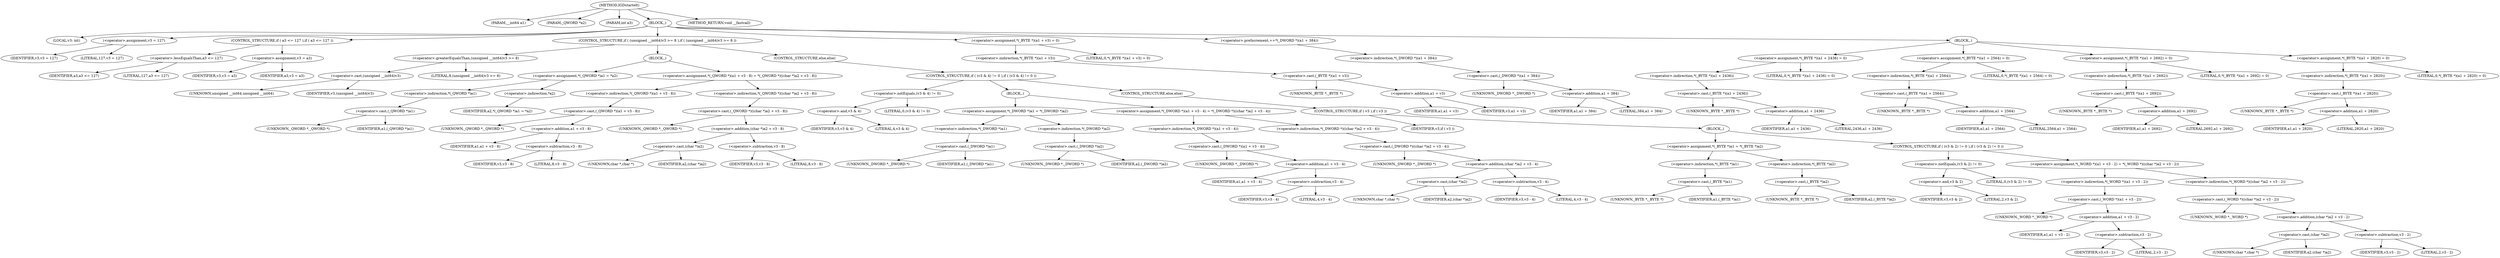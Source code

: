 digraph IGDstartelt {  
"1000102" [label = "(METHOD,IGDstartelt)" ]
"1000103" [label = "(PARAM,__int64 a1)" ]
"1000104" [label = "(PARAM,_QWORD *a2)" ]
"1000105" [label = "(PARAM,int a3)" ]
"1000106" [label = "(BLOCK,,)" ]
"1000107" [label = "(LOCAL,v3: int)" ]
"1000108" [label = "(<operator>.assignment,v3 = 127)" ]
"1000109" [label = "(IDENTIFIER,v3,v3 = 127)" ]
"1000110" [label = "(LITERAL,127,v3 = 127)" ]
"1000111" [label = "(CONTROL_STRUCTURE,if ( a3 <= 127 ),if ( a3 <= 127 ))" ]
"1000112" [label = "(<operator>.lessEqualsThan,a3 <= 127)" ]
"1000113" [label = "(IDENTIFIER,a3,a3 <= 127)" ]
"1000114" [label = "(LITERAL,127,a3 <= 127)" ]
"1000115" [label = "(<operator>.assignment,v3 = a3)" ]
"1000116" [label = "(IDENTIFIER,v3,v3 = a3)" ]
"1000117" [label = "(IDENTIFIER,a3,v3 = a3)" ]
"1000118" [label = "(CONTROL_STRUCTURE,if ( (unsigned __int64)v3 >= 8 ),if ( (unsigned __int64)v3 >= 8 ))" ]
"1000119" [label = "(<operator>.greaterEqualsThan,(unsigned __int64)v3 >= 8)" ]
"1000120" [label = "(<operator>.cast,(unsigned __int64)v3)" ]
"1000121" [label = "(UNKNOWN,unsigned __int64,unsigned __int64)" ]
"1000122" [label = "(IDENTIFIER,v3,(unsigned __int64)v3)" ]
"1000123" [label = "(LITERAL,8,(unsigned __int64)v3 >= 8)" ]
"1000124" [label = "(BLOCK,,)" ]
"1000125" [label = "(<operator>.assignment,*(_QWORD *)a1 = *a2)" ]
"1000126" [label = "(<operator>.indirection,*(_QWORD *)a1)" ]
"1000127" [label = "(<operator>.cast,(_QWORD *)a1)" ]
"1000128" [label = "(UNKNOWN,_QWORD *,_QWORD *)" ]
"1000129" [label = "(IDENTIFIER,a1,(_QWORD *)a1)" ]
"1000130" [label = "(<operator>.indirection,*a2)" ]
"1000131" [label = "(IDENTIFIER,a2,*(_QWORD *)a1 = *a2)" ]
"1000132" [label = "(<operator>.assignment,*(_QWORD *)(a1 + v3 - 8) = *(_QWORD *)((char *)a2 + v3 - 8))" ]
"1000133" [label = "(<operator>.indirection,*(_QWORD *)(a1 + v3 - 8))" ]
"1000134" [label = "(<operator>.cast,(_QWORD *)(a1 + v3 - 8))" ]
"1000135" [label = "(UNKNOWN,_QWORD *,_QWORD *)" ]
"1000136" [label = "(<operator>.addition,a1 + v3 - 8)" ]
"1000137" [label = "(IDENTIFIER,a1,a1 + v3 - 8)" ]
"1000138" [label = "(<operator>.subtraction,v3 - 8)" ]
"1000139" [label = "(IDENTIFIER,v3,v3 - 8)" ]
"1000140" [label = "(LITERAL,8,v3 - 8)" ]
"1000141" [label = "(<operator>.indirection,*(_QWORD *)((char *)a2 + v3 - 8))" ]
"1000142" [label = "(<operator>.cast,(_QWORD *)((char *)a2 + v3 - 8))" ]
"1000143" [label = "(UNKNOWN,_QWORD *,_QWORD *)" ]
"1000144" [label = "(<operator>.addition,(char *)a2 + v3 - 8)" ]
"1000145" [label = "(<operator>.cast,(char *)a2)" ]
"1000146" [label = "(UNKNOWN,char *,char *)" ]
"1000147" [label = "(IDENTIFIER,a2,(char *)a2)" ]
"1000148" [label = "(<operator>.subtraction,v3 - 8)" ]
"1000149" [label = "(IDENTIFIER,v3,v3 - 8)" ]
"1000150" [label = "(LITERAL,8,v3 - 8)" ]
"1000151" [label = "(CONTROL_STRUCTURE,else,else)" ]
"1000152" [label = "(CONTROL_STRUCTURE,if ( (v3 & 4) != 0 ),if ( (v3 & 4) != 0 ))" ]
"1000153" [label = "(<operator>.notEquals,(v3 & 4) != 0)" ]
"1000154" [label = "(<operator>.and,v3 & 4)" ]
"1000155" [label = "(IDENTIFIER,v3,v3 & 4)" ]
"1000156" [label = "(LITERAL,4,v3 & 4)" ]
"1000157" [label = "(LITERAL,0,(v3 & 4) != 0)" ]
"1000158" [label = "(BLOCK,,)" ]
"1000159" [label = "(<operator>.assignment,*(_DWORD *)a1 = *(_DWORD *)a2)" ]
"1000160" [label = "(<operator>.indirection,*(_DWORD *)a1)" ]
"1000161" [label = "(<operator>.cast,(_DWORD *)a1)" ]
"1000162" [label = "(UNKNOWN,_DWORD *,_DWORD *)" ]
"1000163" [label = "(IDENTIFIER,a1,(_DWORD *)a1)" ]
"1000164" [label = "(<operator>.indirection,*(_DWORD *)a2)" ]
"1000165" [label = "(<operator>.cast,(_DWORD *)a2)" ]
"1000166" [label = "(UNKNOWN,_DWORD *,_DWORD *)" ]
"1000167" [label = "(IDENTIFIER,a2,(_DWORD *)a2)" ]
"1000168" [label = "(<operator>.assignment,*(_DWORD *)(a1 + v3 - 4) = *(_DWORD *)((char *)a2 + v3 - 4))" ]
"1000169" [label = "(<operator>.indirection,*(_DWORD *)(a1 + v3 - 4))" ]
"1000170" [label = "(<operator>.cast,(_DWORD *)(a1 + v3 - 4))" ]
"1000171" [label = "(UNKNOWN,_DWORD *,_DWORD *)" ]
"1000172" [label = "(<operator>.addition,a1 + v3 - 4)" ]
"1000173" [label = "(IDENTIFIER,a1,a1 + v3 - 4)" ]
"1000174" [label = "(<operator>.subtraction,v3 - 4)" ]
"1000175" [label = "(IDENTIFIER,v3,v3 - 4)" ]
"1000176" [label = "(LITERAL,4,v3 - 4)" ]
"1000177" [label = "(<operator>.indirection,*(_DWORD *)((char *)a2 + v3 - 4))" ]
"1000178" [label = "(<operator>.cast,(_DWORD *)((char *)a2 + v3 - 4))" ]
"1000179" [label = "(UNKNOWN,_DWORD *,_DWORD *)" ]
"1000180" [label = "(<operator>.addition,(char *)a2 + v3 - 4)" ]
"1000181" [label = "(<operator>.cast,(char *)a2)" ]
"1000182" [label = "(UNKNOWN,char *,char *)" ]
"1000183" [label = "(IDENTIFIER,a2,(char *)a2)" ]
"1000184" [label = "(<operator>.subtraction,v3 - 4)" ]
"1000185" [label = "(IDENTIFIER,v3,v3 - 4)" ]
"1000186" [label = "(LITERAL,4,v3 - 4)" ]
"1000187" [label = "(CONTROL_STRUCTURE,else,else)" ]
"1000188" [label = "(CONTROL_STRUCTURE,if ( v3 ),if ( v3 ))" ]
"1000189" [label = "(IDENTIFIER,v3,if ( v3 ))" ]
"1000190" [label = "(BLOCK,,)" ]
"1000191" [label = "(<operator>.assignment,*(_BYTE *)a1 = *(_BYTE *)a2)" ]
"1000192" [label = "(<operator>.indirection,*(_BYTE *)a1)" ]
"1000193" [label = "(<operator>.cast,(_BYTE *)a1)" ]
"1000194" [label = "(UNKNOWN,_BYTE *,_BYTE *)" ]
"1000195" [label = "(IDENTIFIER,a1,(_BYTE *)a1)" ]
"1000196" [label = "(<operator>.indirection,*(_BYTE *)a2)" ]
"1000197" [label = "(<operator>.cast,(_BYTE *)a2)" ]
"1000198" [label = "(UNKNOWN,_BYTE *,_BYTE *)" ]
"1000199" [label = "(IDENTIFIER,a2,(_BYTE *)a2)" ]
"1000200" [label = "(CONTROL_STRUCTURE,if ( (v3 & 2) != 0 ),if ( (v3 & 2) != 0 ))" ]
"1000201" [label = "(<operator>.notEquals,(v3 & 2) != 0)" ]
"1000202" [label = "(<operator>.and,v3 & 2)" ]
"1000203" [label = "(IDENTIFIER,v3,v3 & 2)" ]
"1000204" [label = "(LITERAL,2,v3 & 2)" ]
"1000205" [label = "(LITERAL,0,(v3 & 2) != 0)" ]
"1000206" [label = "(<operator>.assignment,*(_WORD *)(a1 + v3 - 2) = *(_WORD *)((char *)a2 + v3 - 2))" ]
"1000207" [label = "(<operator>.indirection,*(_WORD *)(a1 + v3 - 2))" ]
"1000208" [label = "(<operator>.cast,(_WORD *)(a1 + v3 - 2))" ]
"1000209" [label = "(UNKNOWN,_WORD *,_WORD *)" ]
"1000210" [label = "(<operator>.addition,a1 + v3 - 2)" ]
"1000211" [label = "(IDENTIFIER,a1,a1 + v3 - 2)" ]
"1000212" [label = "(<operator>.subtraction,v3 - 2)" ]
"1000213" [label = "(IDENTIFIER,v3,v3 - 2)" ]
"1000214" [label = "(LITERAL,2,v3 - 2)" ]
"1000215" [label = "(<operator>.indirection,*(_WORD *)((char *)a2 + v3 - 2))" ]
"1000216" [label = "(<operator>.cast,(_WORD *)((char *)a2 + v3 - 2))" ]
"1000217" [label = "(UNKNOWN,_WORD *,_WORD *)" ]
"1000218" [label = "(<operator>.addition,(char *)a2 + v3 - 2)" ]
"1000219" [label = "(<operator>.cast,(char *)a2)" ]
"1000220" [label = "(UNKNOWN,char *,char *)" ]
"1000221" [label = "(IDENTIFIER,a2,(char *)a2)" ]
"1000222" [label = "(<operator>.subtraction,v3 - 2)" ]
"1000223" [label = "(IDENTIFIER,v3,v3 - 2)" ]
"1000224" [label = "(LITERAL,2,v3 - 2)" ]
"1000225" [label = "(<operator>.assignment,*(_BYTE *)(a1 + v3) = 0)" ]
"1000226" [label = "(<operator>.indirection,*(_BYTE *)(a1 + v3))" ]
"1000227" [label = "(<operator>.cast,(_BYTE *)(a1 + v3))" ]
"1000228" [label = "(UNKNOWN,_BYTE *,_BYTE *)" ]
"1000229" [label = "(<operator>.addition,a1 + v3)" ]
"1000230" [label = "(IDENTIFIER,a1,a1 + v3)" ]
"1000231" [label = "(IDENTIFIER,v3,a1 + v3)" ]
"1000232" [label = "(LITERAL,0,*(_BYTE *)(a1 + v3) = 0)" ]
"1000233" [label = "(<operator>.preIncrement,++*(_DWORD *)(a1 + 384))" ]
"1000234" [label = "(<operator>.indirection,*(_DWORD *)(a1 + 384))" ]
"1000235" [label = "(<operator>.cast,(_DWORD *)(a1 + 384))" ]
"1000236" [label = "(UNKNOWN,_DWORD *,_DWORD *)" ]
"1000237" [label = "(<operator>.addition,a1 + 384)" ]
"1000238" [label = "(IDENTIFIER,a1,a1 + 384)" ]
"1000239" [label = "(LITERAL,384,a1 + 384)" ]
"1000240" [label = "(BLOCK,,)" ]
"1000241" [label = "(<operator>.assignment,*(_BYTE *)(a1 + 2436) = 0)" ]
"1000242" [label = "(<operator>.indirection,*(_BYTE *)(a1 + 2436))" ]
"1000243" [label = "(<operator>.cast,(_BYTE *)(a1 + 2436))" ]
"1000244" [label = "(UNKNOWN,_BYTE *,_BYTE *)" ]
"1000245" [label = "(<operator>.addition,a1 + 2436)" ]
"1000246" [label = "(IDENTIFIER,a1,a1 + 2436)" ]
"1000247" [label = "(LITERAL,2436,a1 + 2436)" ]
"1000248" [label = "(LITERAL,0,*(_BYTE *)(a1 + 2436) = 0)" ]
"1000249" [label = "(<operator>.assignment,*(_BYTE *)(a1 + 2564) = 0)" ]
"1000250" [label = "(<operator>.indirection,*(_BYTE *)(a1 + 2564))" ]
"1000251" [label = "(<operator>.cast,(_BYTE *)(a1 + 2564))" ]
"1000252" [label = "(UNKNOWN,_BYTE *,_BYTE *)" ]
"1000253" [label = "(<operator>.addition,a1 + 2564)" ]
"1000254" [label = "(IDENTIFIER,a1,a1 + 2564)" ]
"1000255" [label = "(LITERAL,2564,a1 + 2564)" ]
"1000256" [label = "(LITERAL,0,*(_BYTE *)(a1 + 2564) = 0)" ]
"1000257" [label = "(<operator>.assignment,*(_BYTE *)(a1 + 2692) = 0)" ]
"1000258" [label = "(<operator>.indirection,*(_BYTE *)(a1 + 2692))" ]
"1000259" [label = "(<operator>.cast,(_BYTE *)(a1 + 2692))" ]
"1000260" [label = "(UNKNOWN,_BYTE *,_BYTE *)" ]
"1000261" [label = "(<operator>.addition,a1 + 2692)" ]
"1000262" [label = "(IDENTIFIER,a1,a1 + 2692)" ]
"1000263" [label = "(LITERAL,2692,a1 + 2692)" ]
"1000264" [label = "(LITERAL,0,*(_BYTE *)(a1 + 2692) = 0)" ]
"1000265" [label = "(<operator>.assignment,*(_BYTE *)(a1 + 2820) = 0)" ]
"1000266" [label = "(<operator>.indirection,*(_BYTE *)(a1 + 2820))" ]
"1000267" [label = "(<operator>.cast,(_BYTE *)(a1 + 2820))" ]
"1000268" [label = "(UNKNOWN,_BYTE *,_BYTE *)" ]
"1000269" [label = "(<operator>.addition,a1 + 2820)" ]
"1000270" [label = "(IDENTIFIER,a1,a1 + 2820)" ]
"1000271" [label = "(LITERAL,2820,a1 + 2820)" ]
"1000272" [label = "(LITERAL,0,*(_BYTE *)(a1 + 2820) = 0)" ]
"1000273" [label = "(METHOD_RETURN,void __fastcall)" ]
  "1000102" -> "1000103" 
  "1000102" -> "1000104" 
  "1000102" -> "1000105" 
  "1000102" -> "1000106" 
  "1000102" -> "1000273" 
  "1000106" -> "1000107" 
  "1000106" -> "1000108" 
  "1000106" -> "1000111" 
  "1000106" -> "1000118" 
  "1000106" -> "1000225" 
  "1000106" -> "1000233" 
  "1000106" -> "1000240" 
  "1000108" -> "1000109" 
  "1000108" -> "1000110" 
  "1000111" -> "1000112" 
  "1000111" -> "1000115" 
  "1000112" -> "1000113" 
  "1000112" -> "1000114" 
  "1000115" -> "1000116" 
  "1000115" -> "1000117" 
  "1000118" -> "1000119" 
  "1000118" -> "1000124" 
  "1000118" -> "1000151" 
  "1000119" -> "1000120" 
  "1000119" -> "1000123" 
  "1000120" -> "1000121" 
  "1000120" -> "1000122" 
  "1000124" -> "1000125" 
  "1000124" -> "1000132" 
  "1000125" -> "1000126" 
  "1000125" -> "1000130" 
  "1000126" -> "1000127" 
  "1000127" -> "1000128" 
  "1000127" -> "1000129" 
  "1000130" -> "1000131" 
  "1000132" -> "1000133" 
  "1000132" -> "1000141" 
  "1000133" -> "1000134" 
  "1000134" -> "1000135" 
  "1000134" -> "1000136" 
  "1000136" -> "1000137" 
  "1000136" -> "1000138" 
  "1000138" -> "1000139" 
  "1000138" -> "1000140" 
  "1000141" -> "1000142" 
  "1000142" -> "1000143" 
  "1000142" -> "1000144" 
  "1000144" -> "1000145" 
  "1000144" -> "1000148" 
  "1000145" -> "1000146" 
  "1000145" -> "1000147" 
  "1000148" -> "1000149" 
  "1000148" -> "1000150" 
  "1000151" -> "1000152" 
  "1000152" -> "1000153" 
  "1000152" -> "1000158" 
  "1000152" -> "1000187" 
  "1000153" -> "1000154" 
  "1000153" -> "1000157" 
  "1000154" -> "1000155" 
  "1000154" -> "1000156" 
  "1000158" -> "1000159" 
  "1000158" -> "1000168" 
  "1000159" -> "1000160" 
  "1000159" -> "1000164" 
  "1000160" -> "1000161" 
  "1000161" -> "1000162" 
  "1000161" -> "1000163" 
  "1000164" -> "1000165" 
  "1000165" -> "1000166" 
  "1000165" -> "1000167" 
  "1000168" -> "1000169" 
  "1000168" -> "1000177" 
  "1000169" -> "1000170" 
  "1000170" -> "1000171" 
  "1000170" -> "1000172" 
  "1000172" -> "1000173" 
  "1000172" -> "1000174" 
  "1000174" -> "1000175" 
  "1000174" -> "1000176" 
  "1000177" -> "1000178" 
  "1000178" -> "1000179" 
  "1000178" -> "1000180" 
  "1000180" -> "1000181" 
  "1000180" -> "1000184" 
  "1000181" -> "1000182" 
  "1000181" -> "1000183" 
  "1000184" -> "1000185" 
  "1000184" -> "1000186" 
  "1000187" -> "1000188" 
  "1000188" -> "1000189" 
  "1000188" -> "1000190" 
  "1000190" -> "1000191" 
  "1000190" -> "1000200" 
  "1000191" -> "1000192" 
  "1000191" -> "1000196" 
  "1000192" -> "1000193" 
  "1000193" -> "1000194" 
  "1000193" -> "1000195" 
  "1000196" -> "1000197" 
  "1000197" -> "1000198" 
  "1000197" -> "1000199" 
  "1000200" -> "1000201" 
  "1000200" -> "1000206" 
  "1000201" -> "1000202" 
  "1000201" -> "1000205" 
  "1000202" -> "1000203" 
  "1000202" -> "1000204" 
  "1000206" -> "1000207" 
  "1000206" -> "1000215" 
  "1000207" -> "1000208" 
  "1000208" -> "1000209" 
  "1000208" -> "1000210" 
  "1000210" -> "1000211" 
  "1000210" -> "1000212" 
  "1000212" -> "1000213" 
  "1000212" -> "1000214" 
  "1000215" -> "1000216" 
  "1000216" -> "1000217" 
  "1000216" -> "1000218" 
  "1000218" -> "1000219" 
  "1000218" -> "1000222" 
  "1000219" -> "1000220" 
  "1000219" -> "1000221" 
  "1000222" -> "1000223" 
  "1000222" -> "1000224" 
  "1000225" -> "1000226" 
  "1000225" -> "1000232" 
  "1000226" -> "1000227" 
  "1000227" -> "1000228" 
  "1000227" -> "1000229" 
  "1000229" -> "1000230" 
  "1000229" -> "1000231" 
  "1000233" -> "1000234" 
  "1000234" -> "1000235" 
  "1000235" -> "1000236" 
  "1000235" -> "1000237" 
  "1000237" -> "1000238" 
  "1000237" -> "1000239" 
  "1000240" -> "1000241" 
  "1000240" -> "1000249" 
  "1000240" -> "1000257" 
  "1000240" -> "1000265" 
  "1000241" -> "1000242" 
  "1000241" -> "1000248" 
  "1000242" -> "1000243" 
  "1000243" -> "1000244" 
  "1000243" -> "1000245" 
  "1000245" -> "1000246" 
  "1000245" -> "1000247" 
  "1000249" -> "1000250" 
  "1000249" -> "1000256" 
  "1000250" -> "1000251" 
  "1000251" -> "1000252" 
  "1000251" -> "1000253" 
  "1000253" -> "1000254" 
  "1000253" -> "1000255" 
  "1000257" -> "1000258" 
  "1000257" -> "1000264" 
  "1000258" -> "1000259" 
  "1000259" -> "1000260" 
  "1000259" -> "1000261" 
  "1000261" -> "1000262" 
  "1000261" -> "1000263" 
  "1000265" -> "1000266" 
  "1000265" -> "1000272" 
  "1000266" -> "1000267" 
  "1000267" -> "1000268" 
  "1000267" -> "1000269" 
  "1000269" -> "1000270" 
  "1000269" -> "1000271" 
}
